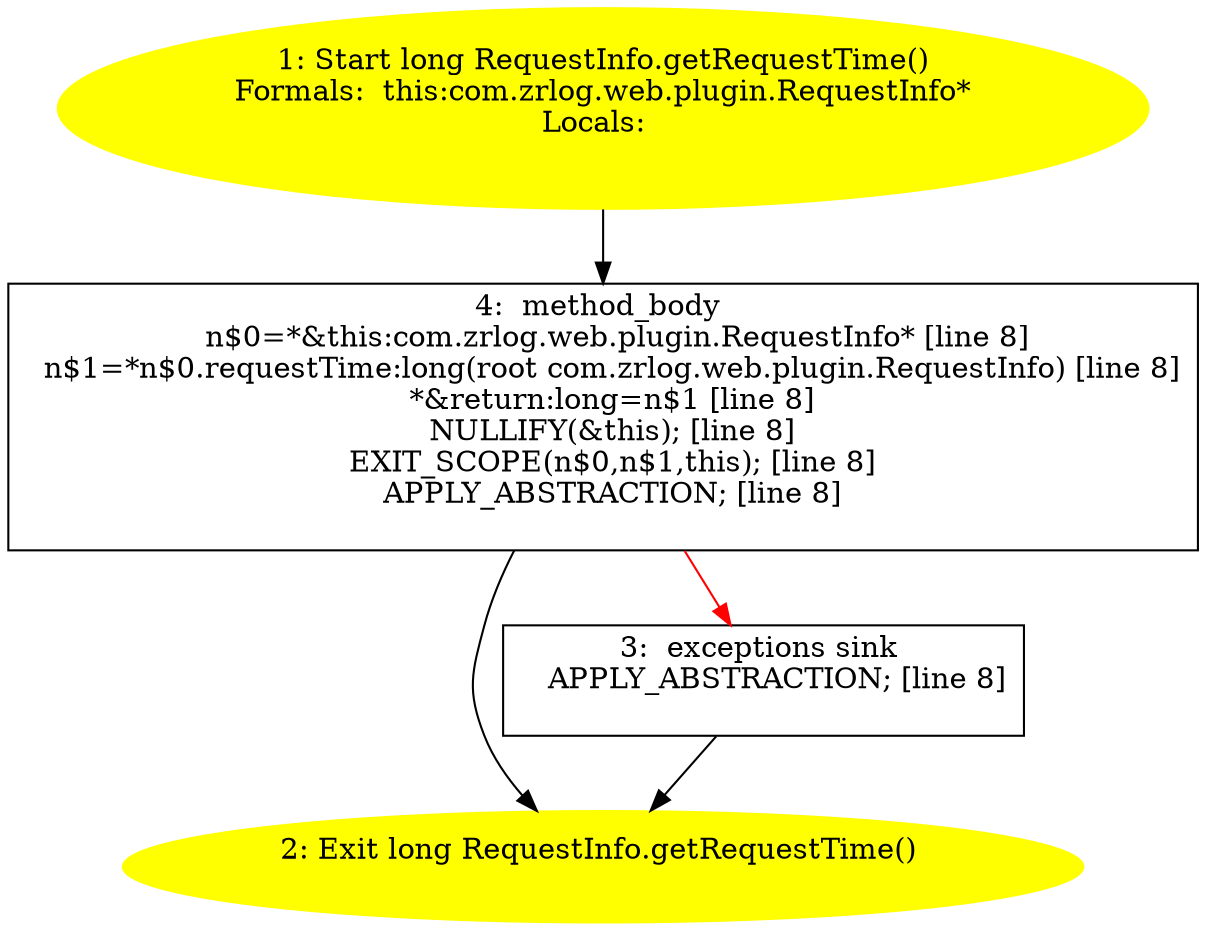 /* @generated */
digraph cfg {
"com.zrlog.web.plugin.RequestInfo.getRequestTime():long.37f26e24dde0e9c09457abf56b06019d_1" [label="1: Start long RequestInfo.getRequestTime()\nFormals:  this:com.zrlog.web.plugin.RequestInfo*\nLocals:  \n  " color=yellow style=filled]
	

	 "com.zrlog.web.plugin.RequestInfo.getRequestTime():long.37f26e24dde0e9c09457abf56b06019d_1" -> "com.zrlog.web.plugin.RequestInfo.getRequestTime():long.37f26e24dde0e9c09457abf56b06019d_4" ;
"com.zrlog.web.plugin.RequestInfo.getRequestTime():long.37f26e24dde0e9c09457abf56b06019d_2" [label="2: Exit long RequestInfo.getRequestTime() \n  " color=yellow style=filled]
	

"com.zrlog.web.plugin.RequestInfo.getRequestTime():long.37f26e24dde0e9c09457abf56b06019d_3" [label="3:  exceptions sink \n   APPLY_ABSTRACTION; [line 8]\n " shape="box"]
	

	 "com.zrlog.web.plugin.RequestInfo.getRequestTime():long.37f26e24dde0e9c09457abf56b06019d_3" -> "com.zrlog.web.plugin.RequestInfo.getRequestTime():long.37f26e24dde0e9c09457abf56b06019d_2" ;
"com.zrlog.web.plugin.RequestInfo.getRequestTime():long.37f26e24dde0e9c09457abf56b06019d_4" [label="4:  method_body \n   n$0=*&this:com.zrlog.web.plugin.RequestInfo* [line 8]\n  n$1=*n$0.requestTime:long(root com.zrlog.web.plugin.RequestInfo) [line 8]\n  *&return:long=n$1 [line 8]\n  NULLIFY(&this); [line 8]\n  EXIT_SCOPE(n$0,n$1,this); [line 8]\n  APPLY_ABSTRACTION; [line 8]\n " shape="box"]
	

	 "com.zrlog.web.plugin.RequestInfo.getRequestTime():long.37f26e24dde0e9c09457abf56b06019d_4" -> "com.zrlog.web.plugin.RequestInfo.getRequestTime():long.37f26e24dde0e9c09457abf56b06019d_2" ;
	 "com.zrlog.web.plugin.RequestInfo.getRequestTime():long.37f26e24dde0e9c09457abf56b06019d_4" -> "com.zrlog.web.plugin.RequestInfo.getRequestTime():long.37f26e24dde0e9c09457abf56b06019d_3" [color="red" ];
}
